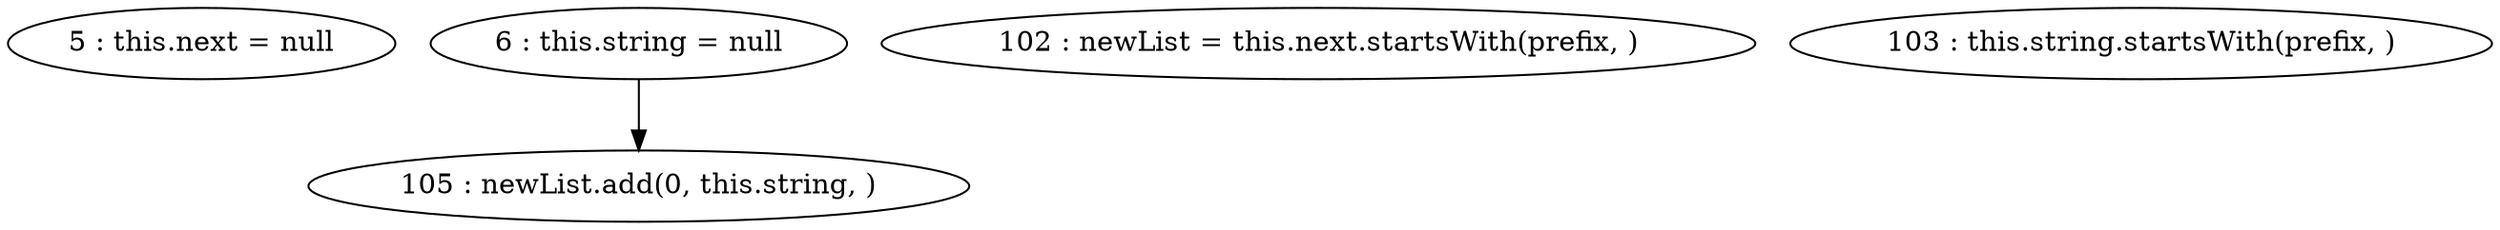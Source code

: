 digraph G {
"5 : this.next = null"
"6 : this.string = null"
"6 : this.string = null" -> "105 : newList.add(0, this.string, )"
"102 : newList = this.next.startsWith(prefix, )"
"103 : this.string.startsWith(prefix, )"
"105 : newList.add(0, this.string, )"
}